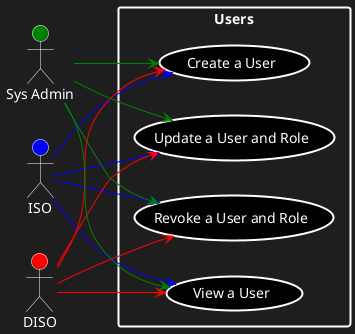 @startuml
skinparam backgroundColor #1e1e1e
left to right direction
actor "ISO" as iso #blue;text:white;line:white
actor "DISO" as diso #red;text:white;line:white
actor "Sys Admin" as sa #green;text:white;line:white
rectangle Users #text:white;line.bold;line:white {
  usecase "Create a User" as UC1 #black;text:white;line.bold;line:white
  usecase "Update a User and Role" as UC2 #black;text:white;line.bold;line:white
  usecase "Revoke a User and Role" as UC3 #black;text:white;line.bold;line:white
  usecase "View a User" as UC4 #black;text:white;line.bold;line:white
}
iso -[#blue]-> UC1
iso -[#blue]-> UC2
iso -[#blue]-> UC3
iso -[#blue]-> UC4
diso -[#red]-> UC1
diso -[#red]-> UC2
diso -[#red]-> UC3
diso -[#red]-> UC4
sa -[#green]-> UC1
sa -[#green]-> UC2
sa -[#green]-> UC3
sa -[#green]-> UC4
@enduml